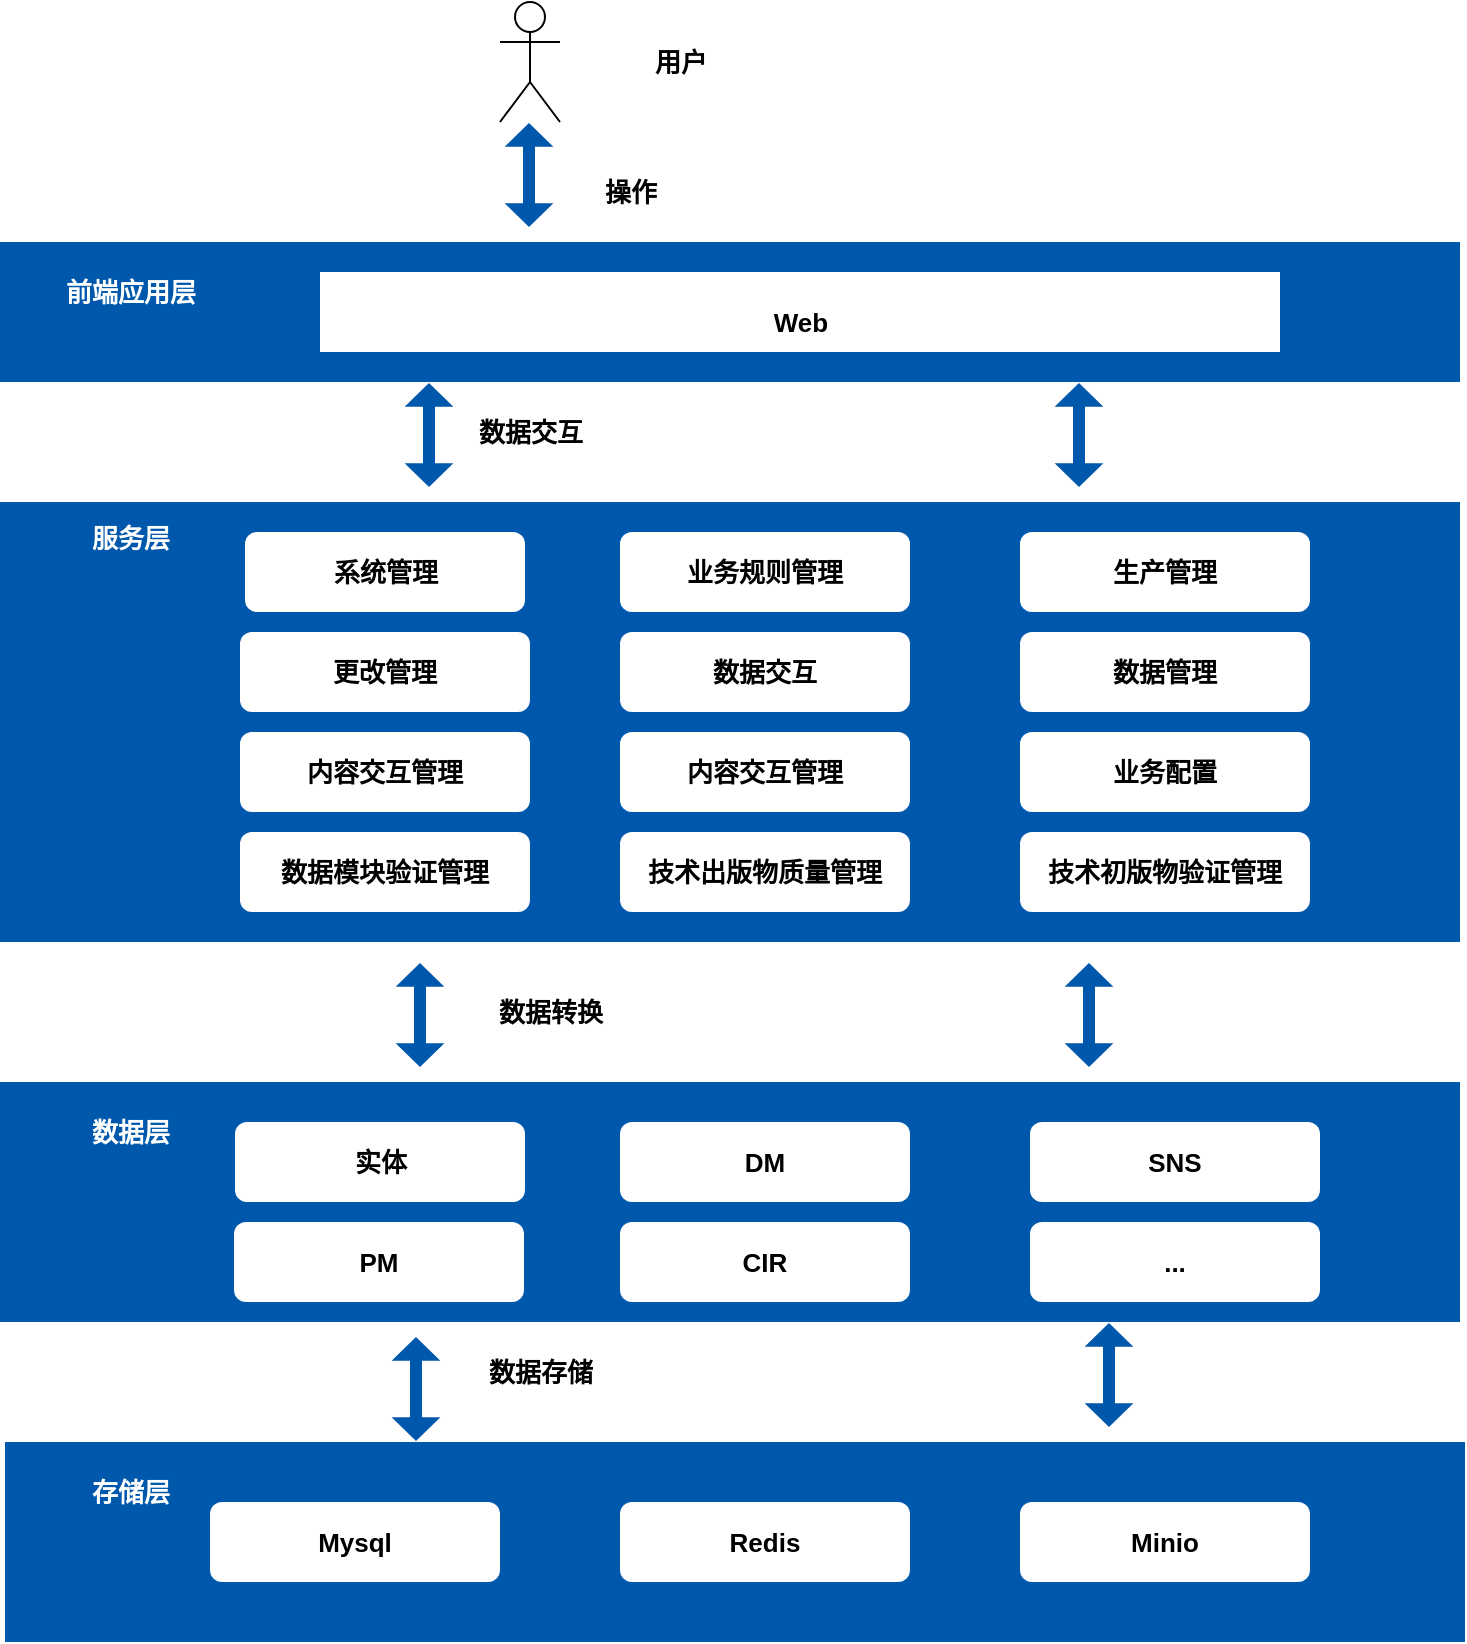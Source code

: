 <mxfile version="24.9.1">
  <diagram name="第 1 页" id="B9_Pr61pazwP7C0NusES">
    <mxGraphModel dx="910" dy="490" grid="1" gridSize="10" guides="1" tooltips="1" connect="1" arrows="1" fold="1" page="1" pageScale="1" pageWidth="827" pageHeight="1169" math="0" shadow="0">
      <root>
        <mxCell id="0" />
        <mxCell id="1" parent="0" />
        <mxCell id="XB3XbLuwrJ9-ErVMFBuZ-1" value="Actor" style="shape=umlActor;verticalLabelPosition=bottom;verticalAlign=top;html=1;outlineConnect=0;fontColor=none;noLabel=1;" vertex="1" parent="1">
          <mxGeometry x="320" y="200" width="30" height="60" as="geometry" />
        </mxCell>
        <mxCell id="XB3XbLuwrJ9-ErVMFBuZ-2" value="" style="shape=flexArrow;endArrow=classic;startArrow=classic;html=1;rounded=0;width=6;startSize=3.64;endSize=3.64;endWidth=17.388;startWidth=17.388;entryX=0.197;entryY=0.995;entryDx=0;entryDy=0;entryPerimeter=0;fontStyle=1;fontSize=13;strokeColor=none;fillColor=#0058AC;" edge="1" parent="1">
          <mxGeometry width="100" height="100" relative="1" as="geometry">
            <mxPoint x="334.5" y="313" as="sourcePoint" />
            <mxPoint x="334.496" y="260.0" as="targetPoint" />
          </mxGeometry>
        </mxCell>
        <mxCell id="XB3XbLuwrJ9-ErVMFBuZ-3" value="" style="rounded=0;whiteSpace=wrap;html=1;fillColor=#0058AC;fontStyle=1;fontSize=13;strokeColor=none;" vertex="1" parent="1">
          <mxGeometry x="70" y="320" width="730" height="70" as="geometry" />
        </mxCell>
        <mxCell id="XB3XbLuwrJ9-ErVMFBuZ-4" value="前端应用层" style="text;html=1;align=center;verticalAlign=middle;resizable=0;points=[];autosize=1;strokeColor=none;fillColor=none;fontColor=#FFFFFF;fontStyle=1;fontSize=13;" vertex="1" parent="1">
          <mxGeometry x="90" y="330" width="90" height="30" as="geometry" />
        </mxCell>
        <mxCell id="XB3XbLuwrJ9-ErVMFBuZ-5" value="" style="rounded=0;whiteSpace=wrap;html=1;fillColor=#FFFFFF;fontStyle=1;fontSize=13;strokeColor=none;" vertex="1" parent="1">
          <mxGeometry x="230" y="335" width="480" height="40" as="geometry" />
        </mxCell>
        <mxCell id="XB3XbLuwrJ9-ErVMFBuZ-6" value="Web" style="text;html=1;align=center;verticalAlign=middle;resizable=0;points=[];autosize=1;strokeColor=none;fillColor=none;fontStyle=1;fontSize=13;" vertex="1" parent="1">
          <mxGeometry x="445" y="345" width="50" height="30" as="geometry" />
        </mxCell>
        <mxCell id="XB3XbLuwrJ9-ErVMFBuZ-9" value="" style="rounded=0;whiteSpace=wrap;html=1;fillColor=#0058AC;fontStyle=1;fontSize=13;strokeColor=none;" vertex="1" parent="1">
          <mxGeometry x="70" y="450" width="730" height="220" as="geometry" />
        </mxCell>
        <mxCell id="XB3XbLuwrJ9-ErVMFBuZ-10" value="服务层" style="text;html=1;align=center;verticalAlign=middle;resizable=0;points=[];autosize=1;strokeColor=none;fillColor=none;fontColor=#FFFFFF;fontStyle=1;fontSize=13;" vertex="1" parent="1">
          <mxGeometry x="105" y="453" width="60" height="30" as="geometry" />
        </mxCell>
        <mxCell id="XB3XbLuwrJ9-ErVMFBuZ-11" value="系统管理" style="rounded=1;whiteSpace=wrap;html=1;fontStyle=1;fontSize=13;strokeColor=none;fillColor=#FFFFFF;fontColor=#000000;" vertex="1" parent="1">
          <mxGeometry x="192.5" y="465" width="140" height="40" as="geometry" />
        </mxCell>
        <mxCell id="XB3XbLuwrJ9-ErVMFBuZ-12" value="业务规则管理" style="rounded=1;whiteSpace=wrap;html=1;fontStyle=1;fontSize=13;strokeColor=none;fillColor=#FFFFFF;fontColor=#000000;" vertex="1" parent="1">
          <mxGeometry x="380" y="465" width="145" height="40" as="geometry" />
        </mxCell>
        <mxCell id="XB3XbLuwrJ9-ErVMFBuZ-13" value="生产管理&lt;span style=&quot;color: rgba(0, 0, 0, 0); font-family: monospace; font-size: 0px; font-weight: 400; text-align: start; text-wrap: nowrap;&quot;&gt;%3CmxGraphModel%3E%3Croot%3E%3CmxCell%20id%3D%220%22%2F%3E%3CmxCell%20id%3D%221%22%20parent%3D%220%22%2F%3E%3CmxCell%20id%3D%222%22%20value%3D%22%E4%B8%9A%E5%8A%A1%E8%A7%84%E5%88%99%E7%AE%A1%E7%90%86%22%20style%3D%22rounded%3D1%3BwhiteSpace%3Dwrap%3Bhtml%3D1%3BfontStyle%3D1%3BfontSize%3D13%3BstrokeColor%3Dnone%3BfillColor%3D%23FFFFFF%3BfontColor%3D%23000000%3B%22%20vertex%3D%221%22%20parent%3D%221%22%3E%3CmxGeometry%20x%3D%22365%22%20y%3D%22450%22%20width%3D%22145%22%20height%3D%2240%22%20as%3D%22geometry%22%2F%3E%3C%2FmxCell%3E%3C%2Froot%3E%3C%2FmxGraphModel%3E&lt;/span&gt;" style="rounded=1;whiteSpace=wrap;html=1;fontStyle=1;fontSize=13;strokeColor=none;fillColor=#FFFFFF;fontColor=#000000;" vertex="1" parent="1">
          <mxGeometry x="580" y="465" width="145" height="40" as="geometry" />
        </mxCell>
        <mxCell id="XB3XbLuwrJ9-ErVMFBuZ-14" value="更改管理" style="rounded=1;whiteSpace=wrap;html=1;fontStyle=1;fontSize=13;strokeColor=none;fillColor=#FFFFFF;fontColor=#000000;" vertex="1" parent="1">
          <mxGeometry x="190" y="515" width="145" height="40" as="geometry" />
        </mxCell>
        <mxCell id="XB3XbLuwrJ9-ErVMFBuZ-15" value="数据交互" style="rounded=1;whiteSpace=wrap;html=1;fontStyle=1;fontSize=13;strokeColor=none;fillColor=#FFFFFF;fontColor=#000000;" vertex="1" parent="1">
          <mxGeometry x="380" y="515" width="145" height="40" as="geometry" />
        </mxCell>
        <mxCell id="XB3XbLuwrJ9-ErVMFBuZ-16" value="数据管理" style="rounded=1;whiteSpace=wrap;html=1;fontStyle=1;fontSize=13;strokeColor=none;fillColor=#FFFFFF;fontColor=#000000;" vertex="1" parent="1">
          <mxGeometry x="580" y="515" width="145" height="40" as="geometry" />
        </mxCell>
        <mxCell id="XB3XbLuwrJ9-ErVMFBuZ-17" value="内容交互管理" style="rounded=1;whiteSpace=wrap;html=1;fontStyle=1;fontSize=13;strokeColor=none;fillColor=#FFFFFF;fontColor=#000000;" vertex="1" parent="1">
          <mxGeometry x="190" y="565" width="145" height="40" as="geometry" />
        </mxCell>
        <mxCell id="XB3XbLuwrJ9-ErVMFBuZ-18" value="内容交互管理" style="rounded=1;whiteSpace=wrap;html=1;fontStyle=1;fontSize=13;strokeColor=none;fillColor=#FFFFFF;fontColor=#000000;" vertex="1" parent="1">
          <mxGeometry x="380" y="565" width="145" height="40" as="geometry" />
        </mxCell>
        <mxCell id="XB3XbLuwrJ9-ErVMFBuZ-19" value="业务配置" style="rounded=1;whiteSpace=wrap;html=1;fontStyle=1;fontSize=13;strokeColor=none;fillColor=#FFFFFF;fontColor=#000000;" vertex="1" parent="1">
          <mxGeometry x="580" y="565" width="145" height="40" as="geometry" />
        </mxCell>
        <mxCell id="XB3XbLuwrJ9-ErVMFBuZ-20" value="数据模块验证管理" style="rounded=1;whiteSpace=wrap;html=1;fontStyle=1;fontSize=13;strokeColor=none;fillColor=#FFFFFF;fontColor=#000000;" vertex="1" parent="1">
          <mxGeometry x="190" y="615" width="145" height="40" as="geometry" />
        </mxCell>
        <mxCell id="XB3XbLuwrJ9-ErVMFBuZ-21" value="技术出版物质量管理" style="rounded=1;whiteSpace=wrap;html=1;fontStyle=1;fontSize=13;strokeColor=none;fillColor=#FFFFFF;fontColor=#000000;" vertex="1" parent="1">
          <mxGeometry x="380" y="615" width="145" height="40" as="geometry" />
        </mxCell>
        <mxCell id="XB3XbLuwrJ9-ErVMFBuZ-22" value="技术初版物验证管理" style="rounded=1;whiteSpace=wrap;html=1;fontStyle=1;fontSize=13;strokeColor=none;fillColor=#FFFFFF;fontColor=#000000;" vertex="1" parent="1">
          <mxGeometry x="580" y="615" width="145" height="40" as="geometry" />
        </mxCell>
        <mxCell id="XB3XbLuwrJ9-ErVMFBuZ-23" value="" style="shape=flexArrow;endArrow=classic;startArrow=classic;html=1;rounded=0;width=6;startSize=3.64;endSize=3.64;endWidth=17.388;startWidth=17.388;entryX=0.197;entryY=0.995;entryDx=0;entryDy=0;entryPerimeter=0;fontStyle=1;fontSize=13;strokeColor=none;fillColor=#0058AC;" edge="1" parent="1">
          <mxGeometry width="100" height="100" relative="1" as="geometry">
            <mxPoint x="284.5" y="443" as="sourcePoint" />
            <mxPoint x="284.496" y="390.0" as="targetPoint" />
          </mxGeometry>
        </mxCell>
        <mxCell id="XB3XbLuwrJ9-ErVMFBuZ-24" value="" style="shape=flexArrow;endArrow=classic;startArrow=classic;html=1;rounded=0;width=6;startSize=3.64;endSize=3.64;endWidth=17.388;startWidth=17.388;entryX=0.197;entryY=0.995;entryDx=0;entryDy=0;entryPerimeter=0;fontStyle=1;fontSize=13;strokeColor=none;fillColor=#0058AC;" edge="1" parent="1">
          <mxGeometry width="100" height="100" relative="1" as="geometry">
            <mxPoint x="609.5" y="443" as="sourcePoint" />
            <mxPoint x="609.496" y="390.0" as="targetPoint" />
          </mxGeometry>
        </mxCell>
        <mxCell id="XB3XbLuwrJ9-ErVMFBuZ-25" value="" style="rounded=0;whiteSpace=wrap;html=1;fillColor=#0058AC;fontStyle=1;fontSize=13;strokeColor=none;" vertex="1" parent="1">
          <mxGeometry x="70" y="740" width="730" height="120" as="geometry" />
        </mxCell>
        <mxCell id="XB3XbLuwrJ9-ErVMFBuZ-26" value="数据层" style="text;html=1;align=center;verticalAlign=middle;resizable=0;points=[];autosize=1;strokeColor=none;fillColor=none;fontColor=#FFFFFF;fontStyle=1;fontSize=13;" vertex="1" parent="1">
          <mxGeometry x="105" y="750" width="60" height="30" as="geometry" />
        </mxCell>
        <mxCell id="XB3XbLuwrJ9-ErVMFBuZ-27" value="" style="shape=flexArrow;endArrow=classic;startArrow=classic;html=1;rounded=0;width=6;startSize=3.64;endSize=3.64;endWidth=17.388;startWidth=17.388;entryX=0.197;entryY=0.995;entryDx=0;entryDy=0;entryPerimeter=0;fontStyle=1;fontSize=13;strokeColor=none;fillColor=#0058AC;" edge="1" parent="1">
          <mxGeometry width="100" height="100" relative="1" as="geometry">
            <mxPoint x="280" y="733" as="sourcePoint" />
            <mxPoint x="279.996" y="680" as="targetPoint" />
          </mxGeometry>
        </mxCell>
        <mxCell id="XB3XbLuwrJ9-ErVMFBuZ-28" value="" style="shape=flexArrow;endArrow=classic;startArrow=classic;html=1;rounded=0;width=6;startSize=3.64;endSize=3.64;endWidth=17.388;startWidth=17.388;entryX=0.197;entryY=0.995;entryDx=0;entryDy=0;entryPerimeter=0;fontStyle=1;fontSize=13;strokeColor=none;fillColor=#0058AC;" edge="1" parent="1">
          <mxGeometry width="100" height="100" relative="1" as="geometry">
            <mxPoint x="614.5" y="733" as="sourcePoint" />
            <mxPoint x="614.496" y="680" as="targetPoint" />
          </mxGeometry>
        </mxCell>
        <mxCell id="XB3XbLuwrJ9-ErVMFBuZ-29" value="实体" style="rounded=1;whiteSpace=wrap;html=1;fontStyle=1;fontSize=13;strokeColor=none;fillColor=#FFFFFF;fontColor=#000000;" vertex="1" parent="1">
          <mxGeometry x="187.5" y="760" width="145" height="40" as="geometry" />
        </mxCell>
        <mxCell id="XB3XbLuwrJ9-ErVMFBuZ-30" value="DM" style="rounded=1;whiteSpace=wrap;html=1;fontStyle=1;fontSize=13;strokeColor=none;fillColor=#FFFFFF;fontColor=#000000;" vertex="1" parent="1">
          <mxGeometry x="380" y="760" width="145" height="40" as="geometry" />
        </mxCell>
        <mxCell id="XB3XbLuwrJ9-ErVMFBuZ-31" value="SNS" style="rounded=1;whiteSpace=wrap;html=1;fontStyle=1;fontSize=13;strokeColor=none;fillColor=#FFFFFF;fontColor=#000000;" vertex="1" parent="1">
          <mxGeometry x="585" y="760" width="145" height="40" as="geometry" />
        </mxCell>
        <mxCell id="XB3XbLuwrJ9-ErVMFBuZ-32" value="PM" style="rounded=1;whiteSpace=wrap;html=1;fontStyle=1;fontSize=13;strokeColor=none;fillColor=#FFFFFF;fontColor=#000000;" vertex="1" parent="1">
          <mxGeometry x="187" y="810" width="145" height="40" as="geometry" />
        </mxCell>
        <mxCell id="XB3XbLuwrJ9-ErVMFBuZ-33" value="CIR" style="rounded=1;whiteSpace=wrap;html=1;fontStyle=1;fontSize=13;strokeColor=none;fillColor=#FFFFFF;fontColor=#000000;" vertex="1" parent="1">
          <mxGeometry x="380" y="810" width="145" height="40" as="geometry" />
        </mxCell>
        <mxCell id="XB3XbLuwrJ9-ErVMFBuZ-34" value="..." style="rounded=1;whiteSpace=wrap;html=1;fontStyle=1;fontSize=13;strokeColor=none;fillColor=#FFFFFF;fontColor=#000000;" vertex="1" parent="1">
          <mxGeometry x="585" y="810" width="145" height="40" as="geometry" />
        </mxCell>
        <mxCell id="XB3XbLuwrJ9-ErVMFBuZ-35" value="" style="rounded=0;whiteSpace=wrap;html=1;fillColor=#0058AC;fontStyle=1;fontSize=13;strokeColor=none;" vertex="1" parent="1">
          <mxGeometry x="72.5" y="920" width="730" height="100" as="geometry" />
        </mxCell>
        <mxCell id="XB3XbLuwrJ9-ErVMFBuZ-36" value="" style="shape=flexArrow;endArrow=classic;startArrow=classic;html=1;rounded=0;width=6;startSize=3.64;endSize=3.64;endWidth=17.388;startWidth=17.388;entryX=0.197;entryY=0.995;entryDx=0;entryDy=0;entryPerimeter=0;fontStyle=1;fontSize=13;strokeColor=none;fillColor=#0058AC;" edge="1" parent="1">
          <mxGeometry width="100" height="100" relative="1" as="geometry">
            <mxPoint x="278" y="920" as="sourcePoint" />
            <mxPoint x="277.996" y="867" as="targetPoint" />
          </mxGeometry>
        </mxCell>
        <mxCell id="XB3XbLuwrJ9-ErVMFBuZ-37" value="" style="shape=flexArrow;endArrow=classic;startArrow=classic;html=1;rounded=0;width=6;startSize=3.64;endSize=3.64;endWidth=17.388;startWidth=17.388;entryX=0.197;entryY=0.995;entryDx=0;entryDy=0;entryPerimeter=0;fontStyle=1;fontSize=13;strokeColor=none;fillColor=#0058AC;" edge="1" parent="1">
          <mxGeometry width="100" height="100" relative="1" as="geometry">
            <mxPoint x="624.5" y="913" as="sourcePoint" />
            <mxPoint x="624.496" y="860" as="targetPoint" />
          </mxGeometry>
        </mxCell>
        <mxCell id="XB3XbLuwrJ9-ErVMFBuZ-38" value="存储层" style="text;html=1;align=center;verticalAlign=middle;resizable=0;points=[];autosize=1;strokeColor=none;fillColor=none;fontColor=#FFFFFF;fontStyle=1;fontSize=13;" vertex="1" parent="1">
          <mxGeometry x="105" y="930" width="60" height="30" as="geometry" />
        </mxCell>
        <mxCell id="XB3XbLuwrJ9-ErVMFBuZ-39" value="Mysql" style="rounded=1;whiteSpace=wrap;html=1;fontStyle=1;fontSize=13;strokeColor=none;fillColor=#FFFFFF;fontColor=#000000;" vertex="1" parent="1">
          <mxGeometry x="175" y="950" width="145" height="40" as="geometry" />
        </mxCell>
        <mxCell id="XB3XbLuwrJ9-ErVMFBuZ-40" value="Redis" style="rounded=1;whiteSpace=wrap;html=1;fontStyle=1;fontSize=13;strokeColor=none;fillColor=#FFFFFF;fontColor=#000000;" vertex="1" parent="1">
          <mxGeometry x="380" y="950" width="145" height="40" as="geometry" />
        </mxCell>
        <mxCell id="XB3XbLuwrJ9-ErVMFBuZ-41" value="Minio" style="rounded=1;whiteSpace=wrap;html=1;fontStyle=1;fontSize=13;strokeColor=none;fillColor=#FFFFFF;fontColor=#000000;" vertex="1" parent="1">
          <mxGeometry x="580" y="950" width="145" height="40" as="geometry" />
        </mxCell>
        <mxCell id="XB3XbLuwrJ9-ErVMFBuZ-42" value="用户" style="text;html=1;align=center;verticalAlign=middle;resizable=0;points=[];autosize=1;strokeColor=none;fillColor=none;fontColor=#000000;fontStyle=1;fontSize=13;" vertex="1" parent="1">
          <mxGeometry x="385" y="215" width="50" height="30" as="geometry" />
        </mxCell>
        <mxCell id="XB3XbLuwrJ9-ErVMFBuZ-43" value="操作" style="text;html=1;align=center;verticalAlign=middle;resizable=0;points=[];autosize=1;strokeColor=none;fillColor=none;fontColor=#000000;fontStyle=1;fontSize=13;" vertex="1" parent="1">
          <mxGeometry x="360" y="280" width="50" height="30" as="geometry" />
        </mxCell>
        <mxCell id="XB3XbLuwrJ9-ErVMFBuZ-44" value="数据交互" style="text;html=1;align=center;verticalAlign=middle;resizable=0;points=[];autosize=1;strokeColor=none;fillColor=none;fontColor=#000000;fontStyle=1;fontSize=13;" vertex="1" parent="1">
          <mxGeometry x="295" y="400" width="80" height="30" as="geometry" />
        </mxCell>
        <mxCell id="XB3XbLuwrJ9-ErVMFBuZ-45" value="数据转换" style="text;html=1;align=center;verticalAlign=middle;resizable=0;points=[];autosize=1;strokeColor=none;fillColor=none;fontColor=#000000;fontStyle=1;fontSize=13;" vertex="1" parent="1">
          <mxGeometry x="305" y="690" width="80" height="30" as="geometry" />
        </mxCell>
        <mxCell id="XB3XbLuwrJ9-ErVMFBuZ-46" value="数据存储" style="text;html=1;align=center;verticalAlign=middle;resizable=0;points=[];autosize=1;strokeColor=none;fillColor=none;fontColor=#000000;fontStyle=1;fontSize=13;" vertex="1" parent="1">
          <mxGeometry x="300" y="870" width="80" height="30" as="geometry" />
        </mxCell>
      </root>
    </mxGraphModel>
  </diagram>
</mxfile>
